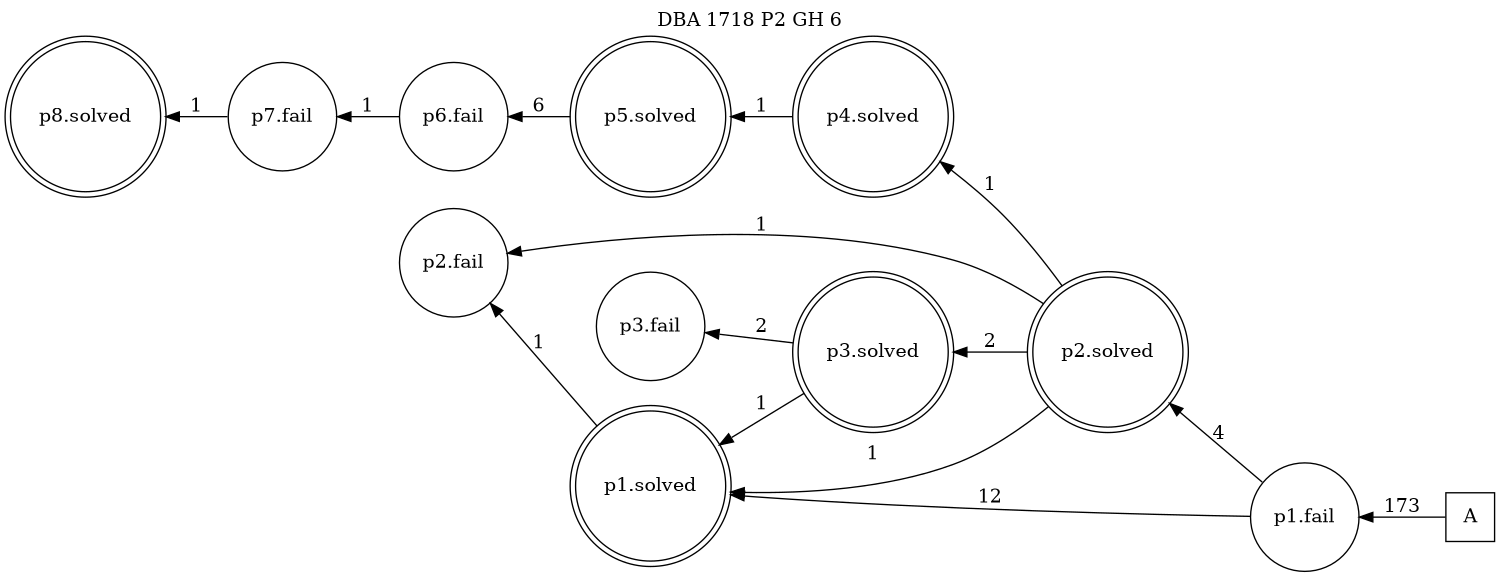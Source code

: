 digraph DBA_1718_P2_GH_6_LOW {
labelloc="tl"
label= " DBA 1718 P2 GH 6 "
rankdir="RL";
graph [ size=" 10 , 10 !"]

"A" [shape="square" label="A"]
"p1.fail" [shape="circle" label="p1.fail"]
"p1.solved" [shape="doublecircle" label="p1.solved"]
"p2.fail" [shape="circle" label="p2.fail"]
"p2.solved" [shape="doublecircle" label="p2.solved"]
"p3.solved" [shape="doublecircle" label="p3.solved"]
"p3.fail" [shape="circle" label="p3.fail"]
"p4.solved" [shape="doublecircle" label="p4.solved"]
"p5.solved" [shape="doublecircle" label="p5.solved"]
"p6.fail" [shape="circle" label="p6.fail"]
"p7.fail" [shape="circle" label="p7.fail"]
"p8.solved" [shape="doublecircle" label="p8.solved"]
"A" -> "p1.fail" [ label=173]
"p1.fail" -> "p1.solved" [ label=12]
"p1.fail" -> "p2.solved" [ label=4]
"p1.solved" -> "p2.fail" [ label=1]
"p2.solved" -> "p1.solved" [ label=1]
"p2.solved" -> "p2.fail" [ label=1]
"p2.solved" -> "p3.solved" [ label=2]
"p2.solved" -> "p4.solved" [ label=1]
"p3.solved" -> "p1.solved" [ label=1]
"p3.solved" -> "p3.fail" [ label=2]
"p4.solved" -> "p5.solved" [ label=1]
"p5.solved" -> "p6.fail" [ label=6]
"p6.fail" -> "p7.fail" [ label=1]
"p7.fail" -> "p8.solved" [ label=1]
}
